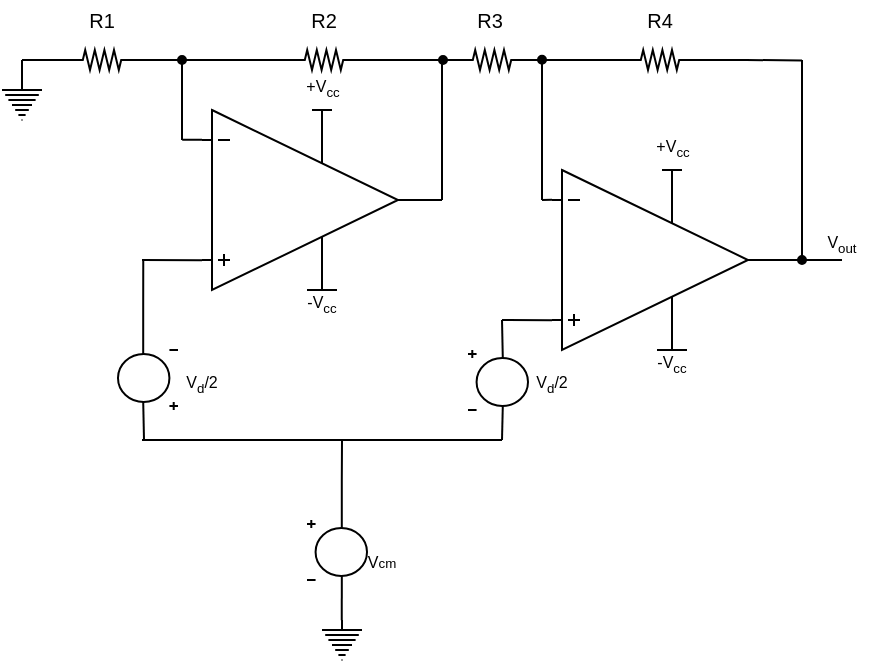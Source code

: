 <mxfile version="11.3.0" type="device" pages="1"><diagram id="I8X_zefLGxUKbYp9qZuj" name="Página-1"><mxGraphModel dx="1024" dy="617" grid="0" gridSize="10" guides="1" tooltips="1" connect="1" arrows="1" fold="1" page="1" pageScale="1" pageWidth="827" pageHeight="1169" math="0" shadow="0"><root><mxCell id="0"/><mxCell id="1" parent="0"/><mxCell id="duDJ_grw4OPPx_aI_lyX-9" style="edgeStyle=orthogonalEdgeStyle;rounded=0;orthogonalLoop=1;jettySize=auto;html=1;exitX=0;exitY=0.165;exitDx=0;exitDy=0;exitPerimeter=0;endArrow=none;endFill=0;" parent="1" source="duDJ_grw4OPPx_aI_lyX-1" edge="1"><mxGeometry relative="1" as="geometry"><mxPoint x="240.095" y="279.81" as="targetPoint"/></mxGeometry></mxCell><mxCell id="duDJ_grw4OPPx_aI_lyX-1" value="" style="verticalLabelPosition=bottom;shadow=0;dashed=0;align=center;fillColor=#ffffff;html=1;verticalAlign=top;strokeWidth=1;shape=mxgraph.electrical.abstract.operational_amp_1;" parent="1" vertex="1"><mxGeometry x="250" y="265" width="98" height="90" as="geometry"/></mxCell><mxCell id="duDJ_grw4OPPx_aI_lyX-2" value="" style="verticalLabelPosition=bottom;shadow=0;dashed=0;align=center;fillColor=#ffffff;html=1;verticalAlign=top;strokeWidth=1;shape=mxgraph.electrical.abstract.operational_amp_1;" parent="1" vertex="1"><mxGeometry x="425" y="295" width="98" height="90" as="geometry"/></mxCell><mxCell id="duDJ_grw4OPPx_aI_lyX-12" style="edgeStyle=orthogonalEdgeStyle;rounded=0;orthogonalLoop=1;jettySize=auto;html=1;exitX=1;exitY=0.5;exitDx=0;exitDy=0;exitPerimeter=0;entryX=0;entryY=0.5;entryDx=0;entryDy=0;entryPerimeter=0;endArrow=none;endFill=0;" parent="1" source="duDJ_grw4OPPx_aI_lyX-44" target="duDJ_grw4OPPx_aI_lyX-5" edge="1"><mxGeometry relative="1" as="geometry"/></mxCell><mxCell id="duDJ_grw4OPPx_aI_lyX-3" value="" style="pointerEvents=1;verticalLabelPosition=bottom;shadow=0;dashed=0;align=center;fillColor=#ffffff;html=1;verticalAlign=top;strokeWidth=1;shape=mxgraph.electrical.resistors.resistor_2;" parent="1" vertex="1"><mxGeometry x="296" y="235" width="30" height="10" as="geometry"/></mxCell><mxCell id="duDJ_grw4OPPx_aI_lyX-22" style="edgeStyle=orthogonalEdgeStyle;rounded=0;orthogonalLoop=1;jettySize=auto;html=1;exitX=1;exitY=0.5;exitDx=0;exitDy=0;exitPerimeter=0;endArrow=none;endFill=0;" parent="1" source="duDJ_grw4OPPx_aI_lyX-4" edge="1"><mxGeometry relative="1" as="geometry"><mxPoint x="550" y="240.2" as="targetPoint"/></mxGeometry></mxCell><mxCell id="duDJ_grw4OPPx_aI_lyX-4" value="" style="pointerEvents=1;verticalLabelPosition=bottom;shadow=0;dashed=0;align=center;fillColor=#ffffff;html=1;verticalAlign=top;strokeWidth=1;shape=mxgraph.electrical.resistors.resistor_2;" parent="1" vertex="1"><mxGeometry x="464" y="235" width="30" height="10" as="geometry"/></mxCell><mxCell id="duDJ_grw4OPPx_aI_lyX-14" style="edgeStyle=orthogonalEdgeStyle;rounded=0;orthogonalLoop=1;jettySize=auto;html=1;exitX=1;exitY=0.5;exitDx=0;exitDy=0;exitPerimeter=0;entryX=0;entryY=0.5;entryDx=0;entryDy=0;entryPerimeter=0;endArrow=none;endFill=0;" parent="1" source="duDJ_grw4OPPx_aI_lyX-5" target="duDJ_grw4OPPx_aI_lyX-4" edge="1"><mxGeometry relative="1" as="geometry"/></mxCell><mxCell id="duDJ_grw4OPPx_aI_lyX-5" value="" style="pointerEvents=1;verticalLabelPosition=bottom;shadow=0;dashed=0;align=center;fillColor=#ffffff;html=1;verticalAlign=top;strokeWidth=1;shape=mxgraph.electrical.resistors.resistor_2;" parent="1" vertex="1"><mxGeometry x="380" y="235" width="30" height="10" as="geometry"/></mxCell><mxCell id="duDJ_grw4OPPx_aI_lyX-36" style="edgeStyle=orthogonalEdgeStyle;rounded=0;orthogonalLoop=1;jettySize=auto;html=1;exitX=1;exitY=0.5;exitDx=0;exitDy=0;exitPerimeter=0;endArrow=none;endFill=0;" parent="1" source="duDJ_grw4OPPx_aI_lyX-6" edge="1"><mxGeometry relative="1" as="geometry"><mxPoint x="240.143" y="240.143" as="targetPoint"/></mxGeometry></mxCell><mxCell id="duDJ_grw4OPPx_aI_lyX-6" value="" style="pointerEvents=1;verticalLabelPosition=bottom;shadow=0;dashed=0;align=center;fillColor=#ffffff;html=1;verticalAlign=top;strokeWidth=1;shape=mxgraph.electrical.resistors.resistor_2;" parent="1" vertex="1"><mxGeometry x="185" y="235" width="30" height="10" as="geometry"/></mxCell><mxCell id="duDJ_grw4OPPx_aI_lyX-10" value="" style="endArrow=none;html=1;" parent="1" edge="1"><mxGeometry width="50" height="50" relative="1" as="geometry"><mxPoint x="240" y="280" as="sourcePoint"/><mxPoint x="240" y="240" as="targetPoint"/></mxGeometry></mxCell><mxCell id="duDJ_grw4OPPx_aI_lyX-11" value="" style="endArrow=none;html=1;entryX=0;entryY=0.5;entryDx=0;entryDy=0;entryPerimeter=0;" parent="1" source="duDJ_grw4OPPx_aI_lyX-46" target="duDJ_grw4OPPx_aI_lyX-3" edge="1"><mxGeometry width="50" height="50" relative="1" as="geometry"><mxPoint x="240" y="240" as="sourcePoint"/><mxPoint x="300" y="190" as="targetPoint"/></mxGeometry></mxCell><mxCell id="duDJ_grw4OPPx_aI_lyX-16" value="" style="endArrow=none;html=1;exitX=1;exitY=0.5;exitDx=0;exitDy=0;exitPerimeter=0;" parent="1" source="duDJ_grw4OPPx_aI_lyX-1" edge="1"><mxGeometry width="50" height="50" relative="1" as="geometry"><mxPoint x="360" y="340" as="sourcePoint"/><mxPoint x="370" y="310" as="targetPoint"/></mxGeometry></mxCell><mxCell id="duDJ_grw4OPPx_aI_lyX-17" value="" style="endArrow=none;html=1;" parent="1" edge="1"><mxGeometry width="50" height="50" relative="1" as="geometry"><mxPoint x="370" y="310" as="sourcePoint"/><mxPoint x="370" y="240" as="targetPoint"/></mxGeometry></mxCell><mxCell id="duDJ_grw4OPPx_aI_lyX-18" value="" style="endArrow=none;html=1;entryX=0;entryY=0.165;entryDx=0;entryDy=0;entryPerimeter=0;" parent="1" target="duDJ_grw4OPPx_aI_lyX-2" edge="1"><mxGeometry width="50" height="50" relative="1" as="geometry"><mxPoint x="420" y="310" as="sourcePoint"/><mxPoint x="430" y="270" as="targetPoint"/></mxGeometry></mxCell><mxCell id="duDJ_grw4OPPx_aI_lyX-19" value="" style="endArrow=none;html=1;" parent="1" edge="1"><mxGeometry width="50" height="50" relative="1" as="geometry"><mxPoint x="420" y="310" as="sourcePoint"/><mxPoint x="420" y="240" as="targetPoint"/></mxGeometry></mxCell><mxCell id="duDJ_grw4OPPx_aI_lyX-20" value="" style="endArrow=none;html=1;exitX=1;exitY=0.5;exitDx=0;exitDy=0;exitPerimeter=0;" parent="1" source="duDJ_grw4OPPx_aI_lyX-48" edge="1"><mxGeometry width="50" height="50" relative="1" as="geometry"><mxPoint x="530" y="360" as="sourcePoint"/><mxPoint x="570" y="340" as="targetPoint"/></mxGeometry></mxCell><mxCell id="duDJ_grw4OPPx_aI_lyX-21" value="" style="endArrow=none;html=1;" parent="1" edge="1"><mxGeometry width="50" height="50" relative="1" as="geometry"><mxPoint x="550" y="340" as="sourcePoint"/><mxPoint x="550" y="240" as="targetPoint"/></mxGeometry></mxCell><mxCell id="duDJ_grw4OPPx_aI_lyX-24" value="" style="endArrow=none;html=1;entryX=0;entryY=0.835;entryDx=0;entryDy=0;entryPerimeter=0;" parent="1" target="duDJ_grw4OPPx_aI_lyX-1" edge="1"><mxGeometry width="50" height="50" relative="1" as="geometry"><mxPoint x="220" y="340" as="sourcePoint"/><mxPoint x="240" y="330" as="targetPoint"/></mxGeometry></mxCell><mxCell id="duDJ_grw4OPPx_aI_lyX-25" value="&lt;font style=&quot;font-size: 10px&quot;&gt;R1&lt;/font&gt;" style="text;html=1;strokeColor=none;fillColor=none;align=center;verticalAlign=middle;whiteSpace=wrap;rounded=0;" parent="1" vertex="1"><mxGeometry x="180" y="210" width="40" height="20" as="geometry"/></mxCell><mxCell id="duDJ_grw4OPPx_aI_lyX-26" value="&lt;font style=&quot;font-size: 10px&quot;&gt;R2&lt;/font&gt;" style="text;html=1;strokeColor=none;fillColor=none;align=center;verticalAlign=middle;whiteSpace=wrap;rounded=0;" parent="1" vertex="1"><mxGeometry x="291" y="210" width="40" height="20" as="geometry"/></mxCell><mxCell id="duDJ_grw4OPPx_aI_lyX-27" value="&lt;font style=&quot;font-size: 10px&quot;&gt;R3&lt;/font&gt;" style="text;html=1;strokeColor=none;fillColor=none;align=center;verticalAlign=middle;whiteSpace=wrap;rounded=0;" parent="1" vertex="1"><mxGeometry x="373.5" y="210" width="40" height="20" as="geometry"/></mxCell><mxCell id="duDJ_grw4OPPx_aI_lyX-28" value="&lt;font style=&quot;font-size: 10px&quot;&gt;R4&lt;/font&gt;" style="text;html=1;strokeColor=none;fillColor=none;align=center;verticalAlign=middle;whiteSpace=wrap;rounded=0;" parent="1" vertex="1"><mxGeometry x="459" y="210" width="40" height="20" as="geometry"/></mxCell><mxCell id="duDJ_grw4OPPx_aI_lyX-37" value="" style="endArrow=none;html=1;entryX=0;entryY=0.5;entryDx=0;entryDy=0;entryPerimeter=0;" parent="1" target="duDJ_grw4OPPx_aI_lyX-6" edge="1"><mxGeometry width="50" height="50" relative="1" as="geometry"><mxPoint x="160" y="240" as="sourcePoint"/><mxPoint x="180" y="240" as="targetPoint"/></mxGeometry></mxCell><mxCell id="duDJ_grw4OPPx_aI_lyX-43" value="" style="ellipse;whiteSpace=wrap;html=1;aspect=fixed;fillColor=#000000;" parent="1" vertex="1"><mxGeometry x="418" y="237.903" width="4" height="4" as="geometry"/></mxCell><mxCell id="duDJ_grw4OPPx_aI_lyX-44" value="" style="ellipse;whiteSpace=wrap;html=1;aspect=fixed;fillColor=#000000;" parent="1" vertex="1"><mxGeometry x="368.5" y="238" width="4" height="4" as="geometry"/></mxCell><mxCell id="duDJ_grw4OPPx_aI_lyX-45" style="edgeStyle=orthogonalEdgeStyle;rounded=0;orthogonalLoop=1;jettySize=auto;html=1;exitX=1;exitY=0.5;exitDx=0;exitDy=0;exitPerimeter=0;entryX=0;entryY=0.5;entryDx=0;entryDy=0;entryPerimeter=0;endArrow=none;endFill=0;" parent="1" source="duDJ_grw4OPPx_aI_lyX-3" target="duDJ_grw4OPPx_aI_lyX-44" edge="1"><mxGeometry relative="1" as="geometry"><mxPoint x="325.953" y="240.023" as="sourcePoint"/><mxPoint x="379.907" y="240.023" as="targetPoint"/></mxGeometry></mxCell><mxCell id="duDJ_grw4OPPx_aI_lyX-46" value="" style="ellipse;whiteSpace=wrap;html=1;aspect=fixed;fillColor=#000000;" parent="1" vertex="1"><mxGeometry x="238" y="238" width="4" height="4" as="geometry"/></mxCell><mxCell id="duDJ_grw4OPPx_aI_lyX-47" value="" style="endArrow=none;html=1;entryX=0;entryY=0.5;entryDx=0;entryDy=0;entryPerimeter=0;" parent="1" target="duDJ_grw4OPPx_aI_lyX-46" edge="1"><mxGeometry width="50" height="50" relative="1" as="geometry"><mxPoint x="240" y="240" as="sourcePoint"/><mxPoint x="296" y="240" as="targetPoint"/></mxGeometry></mxCell><mxCell id="duDJ_grw4OPPx_aI_lyX-48" value="" style="ellipse;whiteSpace=wrap;html=1;aspect=fixed;fillColor=#000000;" parent="1" vertex="1"><mxGeometry x="548" y="338" width="4" height="4" as="geometry"/></mxCell><mxCell id="duDJ_grw4OPPx_aI_lyX-49" value="" style="endArrow=none;html=1;exitX=1;exitY=0.5;exitDx=0;exitDy=0;exitPerimeter=0;" parent="1" source="duDJ_grw4OPPx_aI_lyX-2" target="duDJ_grw4OPPx_aI_lyX-48" edge="1"><mxGeometry width="50" height="50" relative="1" as="geometry"><mxPoint x="523" y="340" as="sourcePoint"/><mxPoint x="570" y="340" as="targetPoint"/></mxGeometry></mxCell><mxCell id="duDJ_grw4OPPx_aI_lyX-50" value="" style="pointerEvents=1;verticalLabelPosition=bottom;shadow=0;dashed=0;align=center;fillColor=#ffffff;html=1;verticalAlign=top;strokeWidth=1;shape=mxgraph.electrical.signal_sources.protective_earth;" parent="1" vertex="1"><mxGeometry x="150" y="250" width="20" height="20" as="geometry"/></mxCell><mxCell id="duDJ_grw4OPPx_aI_lyX-51" value="&lt;span style=&quot;font-size: 8px&quot;&gt;+V&lt;sub&gt;cc&lt;/sub&gt;&lt;/span&gt;" style="verticalLabelPosition=top;verticalAlign=bottom;shape=mxgraph.electrical.signal_sources.vss2;shadow=0;dashed=0;fillColor=#ffffff;align=center;strokeColor=#000000;strokeWidth=1;fontSize=24;html=1;" parent="1" vertex="1"><mxGeometry x="305" y="265" width="10" height="10" as="geometry"/></mxCell><mxCell id="duDJ_grw4OPPx_aI_lyX-52" value="" style="pointerEvents=1;verticalLabelPosition=bottom;shadow=0;dashed=0;align=center;fillColor=#ffffff;html=1;verticalAlign=top;strokeWidth=1;shape=mxgraph.electrical.signal_sources.vdd;fontSize=24;" parent="1" vertex="1"><mxGeometry x="477.5" y="375" width="15" height="10" as="geometry"/></mxCell><mxCell id="duDJ_grw4OPPx_aI_lyX-53" value="" style="endArrow=none;html=1;" parent="1" edge="1"><mxGeometry width="50" height="50" relative="1" as="geometry"><mxPoint x="160" y="250" as="sourcePoint"/><mxPoint x="160" y="240" as="targetPoint"/></mxGeometry></mxCell><mxCell id="duDJ_grw4OPPx_aI_lyX-58" value="&lt;span style=&quot;font-size: 8px&quot;&gt;+V&lt;sub&gt;cc&lt;/sub&gt;&lt;/span&gt;" style="verticalLabelPosition=top;verticalAlign=bottom;shape=mxgraph.electrical.signal_sources.vss2;shadow=0;dashed=0;fillColor=#ffffff;align=center;strokeColor=#000000;strokeWidth=1;fontSize=24;html=1;" parent="1" vertex="1"><mxGeometry x="480" y="295" width="10" height="10" as="geometry"/></mxCell><mxCell id="duDJ_grw4OPPx_aI_lyX-64" value="" style="pointerEvents=1;verticalLabelPosition=bottom;shadow=0;dashed=0;align=center;fillColor=#ffffff;html=1;verticalAlign=top;strokeWidth=1;shape=mxgraph.electrical.signal_sources.vdd;fontSize=24;" parent="1" vertex="1"><mxGeometry x="302.5" y="345" width="15" height="10" as="geometry"/></mxCell><mxCell id="duDJ_grw4OPPx_aI_lyX-65" value="&lt;font style=&quot;font-size: 8px&quot;&gt;-V&lt;sub&gt;cc&lt;/sub&gt;&lt;/font&gt;" style="text;html=1;strokeColor=none;fillColor=none;align=center;verticalAlign=middle;whiteSpace=wrap;rounded=0;" parent="1" vertex="1"><mxGeometry x="290" y="350" width="40" height="20" as="geometry"/></mxCell><mxCell id="duDJ_grw4OPPx_aI_lyX-66" value="&lt;font style=&quot;font-size: 8px&quot;&gt;-V&lt;sub&gt;cc&lt;/sub&gt;&lt;/font&gt;" style="text;html=1;strokeColor=none;fillColor=none;align=center;verticalAlign=middle;whiteSpace=wrap;rounded=0;" parent="1" vertex="1"><mxGeometry x="465" y="380" width="40" height="20" as="geometry"/></mxCell><mxCell id="duDJ_grw4OPPx_aI_lyX-79" style="edgeStyle=orthogonalEdgeStyle;rounded=0;orthogonalLoop=1;jettySize=auto;html=1;exitX=0.58;exitY=0.935;exitDx=0;exitDy=0;exitPerimeter=0;endArrow=none;endFill=0;" parent="1" source="duDJ_grw4OPPx_aI_lyX-73" edge="1"><mxGeometry relative="1" as="geometry"><mxPoint x="220.628" y="340.023" as="targetPoint"/></mxGeometry></mxCell><mxCell id="duDJ_grw4OPPx_aI_lyX-73" value="" style="pointerEvents=1;verticalLabelPosition=bottom;shadow=0;dashed=0;align=center;fillColor=#ffffff;html=1;verticalAlign=top;strokeWidth=1;shape=mxgraph.electrical.signal_sources.dc_source_1;direction=west;aspect=fixed;" parent="1" vertex="1"><mxGeometry x="208" y="385" width="30" height="30" as="geometry"/></mxCell><mxCell id="duDJ_grw4OPPx_aI_lyX-81" value="" style="pointerEvents=1;verticalLabelPosition=bottom;shadow=0;dashed=0;align=center;fillColor=#ffffff;html=1;verticalAlign=top;strokeWidth=1;shape=mxgraph.electrical.signal_sources.dc_source_1;aspect=fixed;" parent="1" vertex="1"><mxGeometry x="383" y="385" width="30" height="30" as="geometry"/></mxCell><mxCell id="duDJ_grw4OPPx_aI_lyX-84" value="" style="endArrow=none;html=1;entryX=0;entryY=0.835;entryDx=0;entryDy=0;entryPerimeter=0;" parent="1" target="duDJ_grw4OPPx_aI_lyX-2" edge="1"><mxGeometry width="50" height="50" relative="1" as="geometry"><mxPoint x="400" y="370" as="sourcePoint"/><mxPoint x="430" y="360" as="targetPoint"/></mxGeometry></mxCell><mxCell id="duDJ_grw4OPPx_aI_lyX-85" value="" style="endArrow=none;html=1;exitX=0.58;exitY=0.135;exitDx=0;exitDy=0;exitPerimeter=0;" parent="1" source="duDJ_grw4OPPx_aI_lyX-81" edge="1"><mxGeometry width="50" height="50" relative="1" as="geometry"><mxPoint x="380" y="430" as="sourcePoint"/><mxPoint x="400" y="370" as="targetPoint"/></mxGeometry></mxCell><mxCell id="duDJ_grw4OPPx_aI_lyX-86" value="" style="endArrow=none;html=1;entryX=0.58;entryY=0.135;entryDx=0;entryDy=0;entryPerimeter=0;" parent="1" target="duDJ_grw4OPPx_aI_lyX-73" edge="1"><mxGeometry width="50" height="50" relative="1" as="geometry"><mxPoint x="221" y="430" as="sourcePoint"/><mxPoint x="240" y="420" as="targetPoint"/></mxGeometry></mxCell><mxCell id="duDJ_grw4OPPx_aI_lyX-87" value="" style="endArrow=none;html=1;entryX=0.58;entryY=0.935;entryDx=0;entryDy=0;entryPerimeter=0;" parent="1" target="duDJ_grw4OPPx_aI_lyX-81" edge="1"><mxGeometry width="50" height="50" relative="1" as="geometry"><mxPoint x="400" y="430" as="sourcePoint"/><mxPoint x="410" y="430" as="targetPoint"/></mxGeometry></mxCell><mxCell id="duDJ_grw4OPPx_aI_lyX-88" value="" style="endArrow=none;html=1;" parent="1" edge="1"><mxGeometry width="50" height="50" relative="1" as="geometry"><mxPoint x="220" y="430" as="sourcePoint"/><mxPoint x="400" y="430" as="targetPoint"/></mxGeometry></mxCell><mxCell id="duDJ_grw4OPPx_aI_lyX-90" style="edgeStyle=orthogonalEdgeStyle;rounded=0;orthogonalLoop=1;jettySize=auto;html=1;exitX=0.58;exitY=0.135;exitDx=0;exitDy=0;exitPerimeter=0;endArrow=none;endFill=0;" parent="1" source="duDJ_grw4OPPx_aI_lyX-89" edge="1"><mxGeometry relative="1" as="geometry"><mxPoint x="320" y="430" as="targetPoint"/></mxGeometry></mxCell><mxCell id="duDJ_grw4OPPx_aI_lyX-91" style="edgeStyle=orthogonalEdgeStyle;rounded=0;orthogonalLoop=1;jettySize=auto;html=1;exitX=0.58;exitY=0.935;exitDx=0;exitDy=0;exitPerimeter=0;endArrow=none;endFill=0;" parent="1" source="duDJ_grw4OPPx_aI_lyX-89" edge="1"><mxGeometry relative="1" as="geometry"><mxPoint x="319.889" y="520.111" as="targetPoint"/></mxGeometry></mxCell><mxCell id="duDJ_grw4OPPx_aI_lyX-89" value="" style="pointerEvents=1;verticalLabelPosition=bottom;shadow=0;dashed=0;align=center;fillColor=#ffffff;html=1;verticalAlign=top;strokeWidth=1;shape=mxgraph.electrical.signal_sources.dc_source_1;aspect=fixed;" parent="1" vertex="1"><mxGeometry x="302.5" y="470" width="30" height="30" as="geometry"/></mxCell><mxCell id="duDJ_grw4OPPx_aI_lyX-92" value="" style="pointerEvents=1;verticalLabelPosition=bottom;shadow=0;dashed=0;align=center;fillColor=#ffffff;html=1;verticalAlign=top;strokeWidth=1;shape=mxgraph.electrical.signal_sources.protective_earth;" parent="1" vertex="1"><mxGeometry x="310" y="520" width="20" height="20" as="geometry"/></mxCell><mxCell id="duDJ_grw4OPPx_aI_lyX-93" value="&lt;font style=&quot;font-size: 8px&quot;&gt;V&lt;sub&gt;out&lt;/sub&gt;&lt;/font&gt;" style="text;html=1;strokeColor=none;fillColor=none;align=center;verticalAlign=middle;whiteSpace=wrap;rounded=0;" parent="1" vertex="1"><mxGeometry x="550" y="320" width="40" height="20" as="geometry"/></mxCell><mxCell id="duDJ_grw4OPPx_aI_lyX-95" value="&lt;font style=&quot;font-size: 8px&quot;&gt;V&lt;/font&gt;&lt;font style=&quot;font-size: 6.667px&quot;&gt;cm&lt;/font&gt;" style="text;html=1;strokeColor=none;fillColor=none;align=center;verticalAlign=middle;whiteSpace=wrap;rounded=0;" parent="1" vertex="1"><mxGeometry x="320" y="480.167" width="40" height="20" as="geometry"/></mxCell><mxCell id="duDJ_grw4OPPx_aI_lyX-96" value="&lt;span style=&quot;font-size: 8px&quot;&gt;V&lt;sub&gt;d&lt;/sub&gt;/2&lt;/span&gt;" style="text;html=1;strokeColor=none;fillColor=none;align=center;verticalAlign=middle;whiteSpace=wrap;rounded=0;" parent="1" vertex="1"><mxGeometry x="230" y="390.167" width="40" height="20" as="geometry"/></mxCell><mxCell id="duDJ_grw4OPPx_aI_lyX-97" value="&lt;span style=&quot;font-size: 8px&quot;&gt;V&lt;sub&gt;d&lt;/sub&gt;/2&lt;/span&gt;" style="text;html=1;strokeColor=none;fillColor=none;align=center;verticalAlign=middle;whiteSpace=wrap;rounded=0;" parent="1" vertex="1"><mxGeometry x="404.977" y="390.167" width="40" height="20" as="geometry"/></mxCell></root></mxGraphModel></diagram></mxfile>